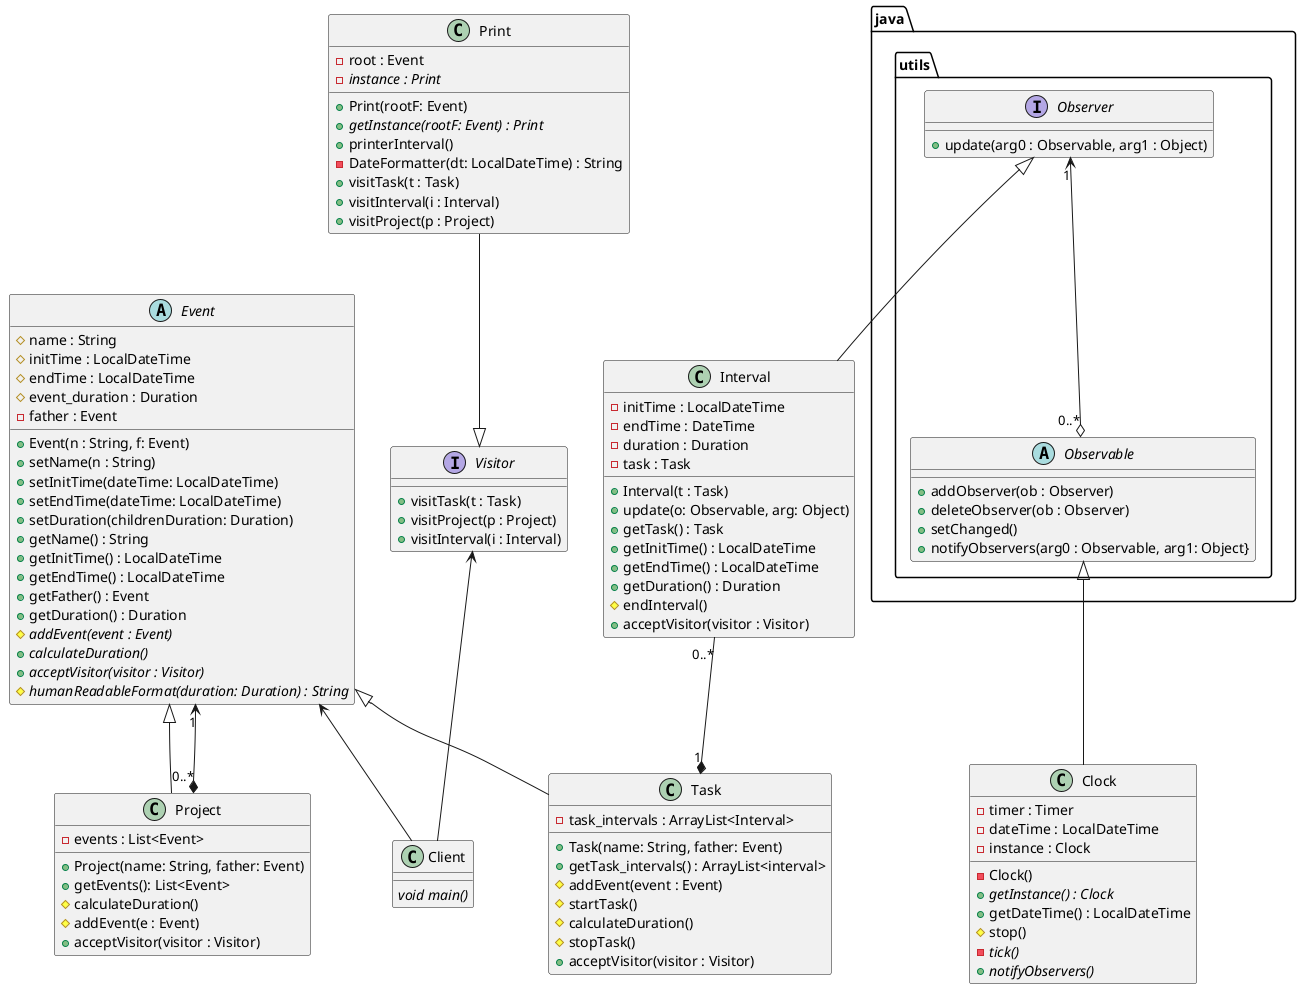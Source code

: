 @startuml
'https://plantuml.com/class-diagram


class Project{
- events : List<Event>
+ Project(name: String, father: Event)
+ getEvents(): List<Event>
# calculateDuration()
# addEvent(e : Event)
+ acceptVisitor(visitor : Visitor)
}

class Task{
- task_intervals : ArrayList<Interval>
+ Task(name: String, father: Event)
+ getTask_intervals() : ArrayList<interval>
# addEvent(event : Event)
# startTask()
# calculateDuration()
# stopTask()
+ acceptVisitor(visitor : Visitor)
}

abstract Event{
# name : String
# initTime : LocalDateTime
# endTime : LocalDateTime
# event_duration : Duration
- father : Event
+ Event(n : String, f: Event)
+ setName(n : String)
+ setInitTime(dateTime: LocalDateTime)
+ setEndTime(dateTime: LocalDateTime)
+ setDuration(childrenDuration: Duration)
+ getName() : String
+ getInitTime() : LocalDateTime
+ getEndTime() : LocalDateTime
+ getFather() : Event
+ getDuration() : Duration
# //addEvent(event : Event)//
+ //calculateDuration()//
+ //acceptVisitor(visitor : Visitor)//
# //humanReadableFormat(duration: Duration) : String//
}

class Clock{
- timer : Timer
- dateTime : LocalDateTime
- instance : Clock
- Clock()
+ //getInstance() : Clock//
+ getDateTime() : LocalDateTime
# stop()
- //tick()//
+ //notifyObservers()//
}

class Interval{
- initTime : LocalDateTime
- endTime : DateTime
- duration : Duration /'cada golpe de reloj incremento'/
- task : Task
+ Interval(t : Task)
+ update(o: Observable, arg: Object)
+ getTask() : Task
+ getInitTime() : LocalDateTime
+ getEndTime() : LocalDateTime
+ getDuration() : Duration
# endInterval()
+ acceptVisitor(visitor : Visitor)
}

interface Visitor{
+ visitTask(t : Task)
+ visitProject(p : Project)
+ visitInterval(i : Interval)
}

class Print{
- root : Event
- //instance : Print//
+ Print(rootF: Event)
+ //getInstance(rootF: Event) : Print//
+ printerInterval()
- DateFormatter(dt: LocalDateTime) : String
+ visitTask(t : Task)
+ visitInterval(i : Interval)
+ visitProject(p : Project)
}

package "java.utils"{
interface Observer{
+ update(arg0 : Observable, arg1 : Object)
}

abstract Observable{
+ addObserver(ob : Observer)
+ deleteObserver(ob : Observer)
+ setChanged()
+ notifyObservers(arg0 : Observable, arg1: Object}
}
}

class Client{
//void main()//
}

Event <|-- Task
Event <|-- Project
Event "1" <--* "0..*" Project
Observable <|-- Clock
Observer <|-- Interval
Observer "1" <--o "0..*" Observable
Interval "0..*" --*  "1" Task
Event <-- Client
Visitor <-- Client
Print --|> Visitor



@enduml